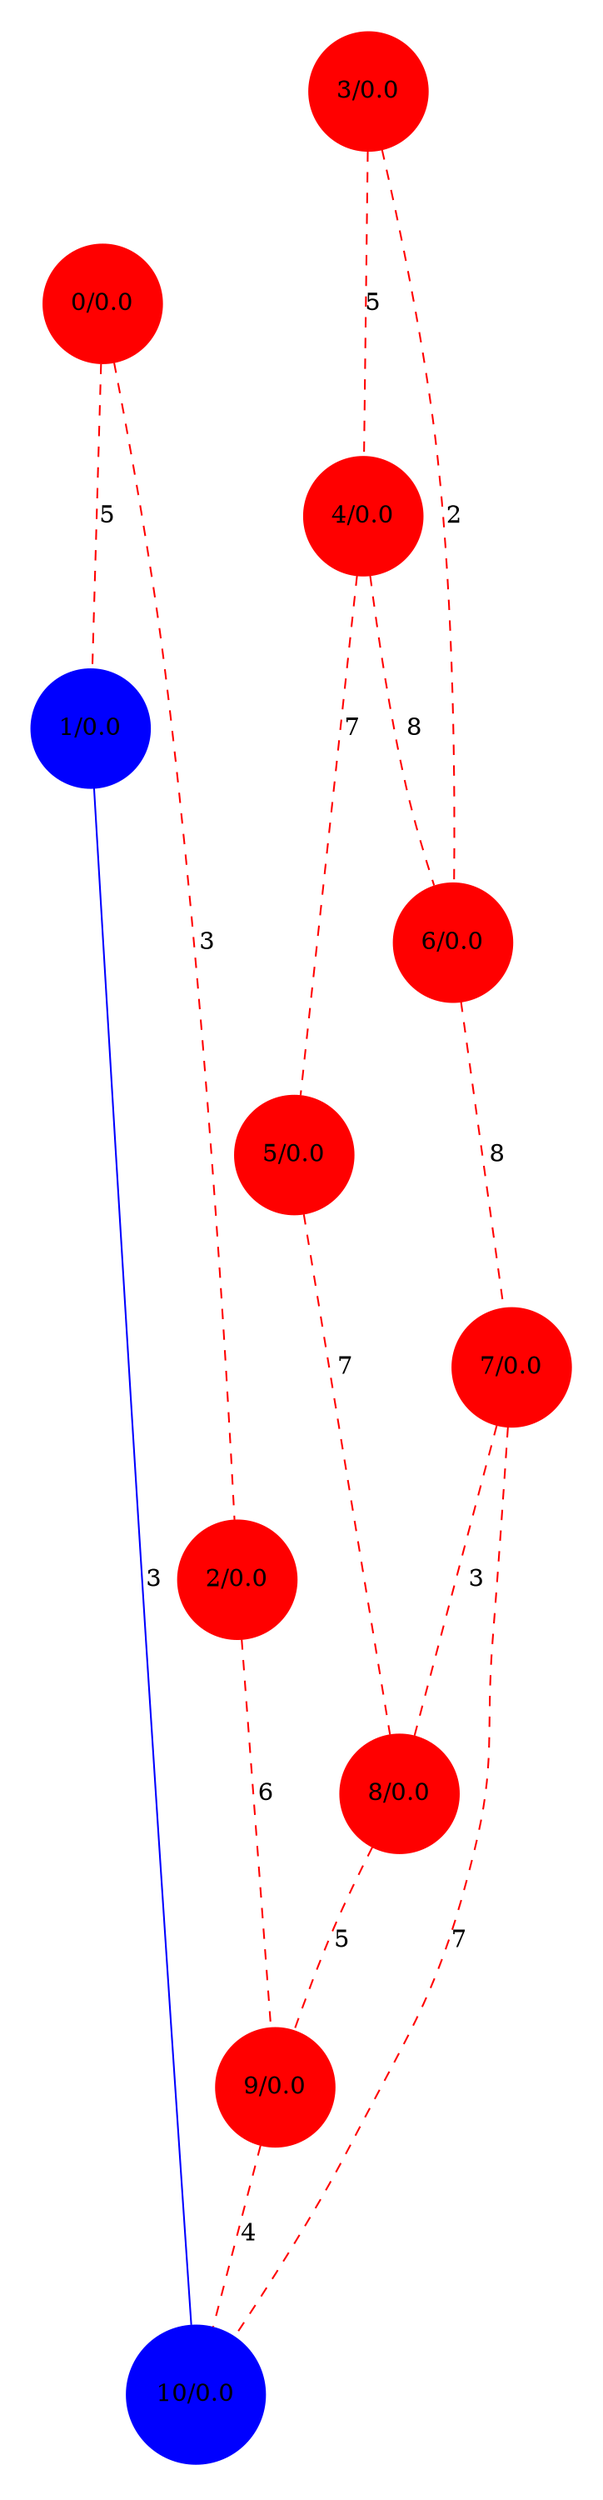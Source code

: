 graph G {
ratio=expand;
overlap=false;
size="20,20!";
0 [status=destroyed, style=filled, weight=0, color=red, Country="United States", pos="-74,40!", Longitude="-74.00597", label="0/0.0", betweeness="0.0", shape=circle, Latitude="40.71427", type=normal, id=0];
1 [status=repaired, style=filled, weight=0, color=blue, Country="United States", pos="-87,41!", Longitude="-87.65005", label="1/0.0", betweeness="0.0", shape=circle, Latitude="41.85003", type=normal, id=1];
2 [status=destroyed, style=filled, weight=0, color=red, Country="United States", id=2, pos="-77,38!", Longitude="-77.03637", label="2/0.0", shape=circle, Internal=1, Latitude="38.89511", type=normal, betweeness="0.0"];
3 [status=destroyed, style=filled, weight=0, color=red, Country="United States", id=3, pos="-122,47!", Longitude="-122.33207", label="3/0.0", shape=circle, Internal=1, Latitude="47.60621", type=normal, betweeness="0.0"];
4 [status=destroyed, style=filled, weight=0, color=red, Country="United States", id=4, pos="-122,37!", Longitude="-122.03635", label="4/0.0", shape=circle, Internal=1, Latitude="37.36883", type=normal, betweeness="0.0"];
5 [status=destroyed, style=filled, weight=0, color=red, Country="United States", id=5, pos="-118,34!", Longitude="-118.24368", label="5/0.0", shape=circle, Internal=1, Latitude="34.05223", type=normal, betweeness="0.0"];
6 [status=destroyed, style=filled, weight=0, color=red, Country="United States", id=6, pos="-104,39!", Longitude="-104.9847", label="6/0.0", shape=circle, Internal=1, Latitude="39.73915", type=normal, betweeness="0.0"];
7 [status=destroyed, style=filled, weight=0, color=red, Country="United States", id=7, pos="-94,39!", Longitude="-94.62746", label="7/0.0", shape=circle, Internal=1, Latitude="39.11417", type=normal, betweeness="0.0"];
8 [status=destroyed, style=filled, weight=0, color=red, Country="United States", id=8, pos="-95,29!", Longitude="-95.36327", label="8/0.0", shape=circle, Internal=1, Latitude="29.76328", type=normal, betweeness="0.0"];
9 [status=destroyed, style=filled, weight=0, color=red, Country="United States", id=9, pos="-84,33!", Longitude="-84.38798", label="9/0.0", shape=circle, Internal=1, Latitude="33.749", type=normal, betweeness="0.0"];
10 [status=repaired, style=filled, weight=0, color=blue, Country="United States", id=10, pos="-86,39!", Longitude="-86.15804", label="10/0.0", shape=circle, Internal=1, Latitude="39.76838", type=normal, betweeness="0.0"];
0 -- 1  [LinkType="OC-192", status=destroyed, style=dashed, capacity=5, weight="0.02", color=red, labelfont=red, LinkNote=c, label=5, LinkLabel="OC-192c", key=0, type=normal];
0 -- 2  [LinkType="OC-192", status=destroyed, style=dashed, capacity=3, weight="0.0333333333333", color=red, labelfont=red, LinkNote=c, label=3, LinkLabel="OC-192c", key=0, type=normal];
1 -- 10  [LinkType="OC-192", status=repaired, style=solid, capacity=3, weight="0.025", color=blue, labelfont=blue, LinkNote=c, label=3, LinkLabel="OC-192c", key=0, type=normal];
2 -- 9  [LinkType="OC-192", status=destroyed, style=dashed, capacity=6, weight="0.0166666666667", color=red, labelfont=red, LinkNote=c, label=6, LinkLabel="OC-192c", key=0, type=normal];
3 -- 4  [LinkType="OC-192", status=destroyed, style=dashed, capacity=5, weight="0.02", color=red, labelfont=red, LinkNote=c, label=5, LinkLabel="OC-192c", key=0, type=normal];
3 -- 6  [LinkType="OC-192", status=destroyed, style=dashed, capacity=2, weight="0.05", color=red, labelfont=red, LinkNote=c, label=2, LinkLabel="OC-192c", key=0, type=normal];
4 -- 5  [LinkType="OC-192", status=destroyed, style=dashed, capacity=7, weight="0.0142857142857", color=red, labelfont=red, LinkNote=c, label=7, LinkLabel="OC-192c", key=0, type=normal];
4 -- 6  [LinkType="OC-192", status=destroyed, style=dashed, capacity=8, weight="0.0125", color=red, labelfont=red, LinkNote=c, label=8, LinkLabel="OC-192c", key=0, type=normal];
5 -- 8  [LinkType="OC-192", status=destroyed, style=dashed, capacity=7, weight="0.0142857142857", color=red, labelfont=red, LinkNote=c, label=7, LinkLabel="OC-192c", key=0, type=normal];
6 -- 7  [LinkType="OC-192", status=destroyed, style=dashed, capacity=8, weight="0.0125", color=red, labelfont=red, LinkNote=c, label=8, LinkLabel="OC-192c", key=0, type=normal];
7 -- 8  [LinkType="OC-192", status=destroyed, style=dashed, capacity=3, weight="0.0333333333333", color=red, labelfont=red, LinkNote=c, label=3, LinkLabel="OC-192c", key=0, type=normal];
7 -- 10  [LinkType="OC-192", status=destroyed, style=dashed, capacity=7, weight="0.0142857142857", color=red, labelfont=red, LinkNote=c, label=7, LinkLabel="OC-192c", key=0, type=normal];
8 -- 9  [LinkType="OC-192", status=destroyed, style=dashed, capacity=5, weight="0.02", color=red, labelfont=red, LinkNote=c, label=5, LinkLabel="OC-192c", key=0, type=normal];
9 -- 10  [LinkType="OC-192", status=destroyed, style=dashed, capacity=4, weight="0.025", color=red, labelfont=red, LinkNote=c, label=4, LinkLabel="OC-192c", key=0, type=normal];
}
